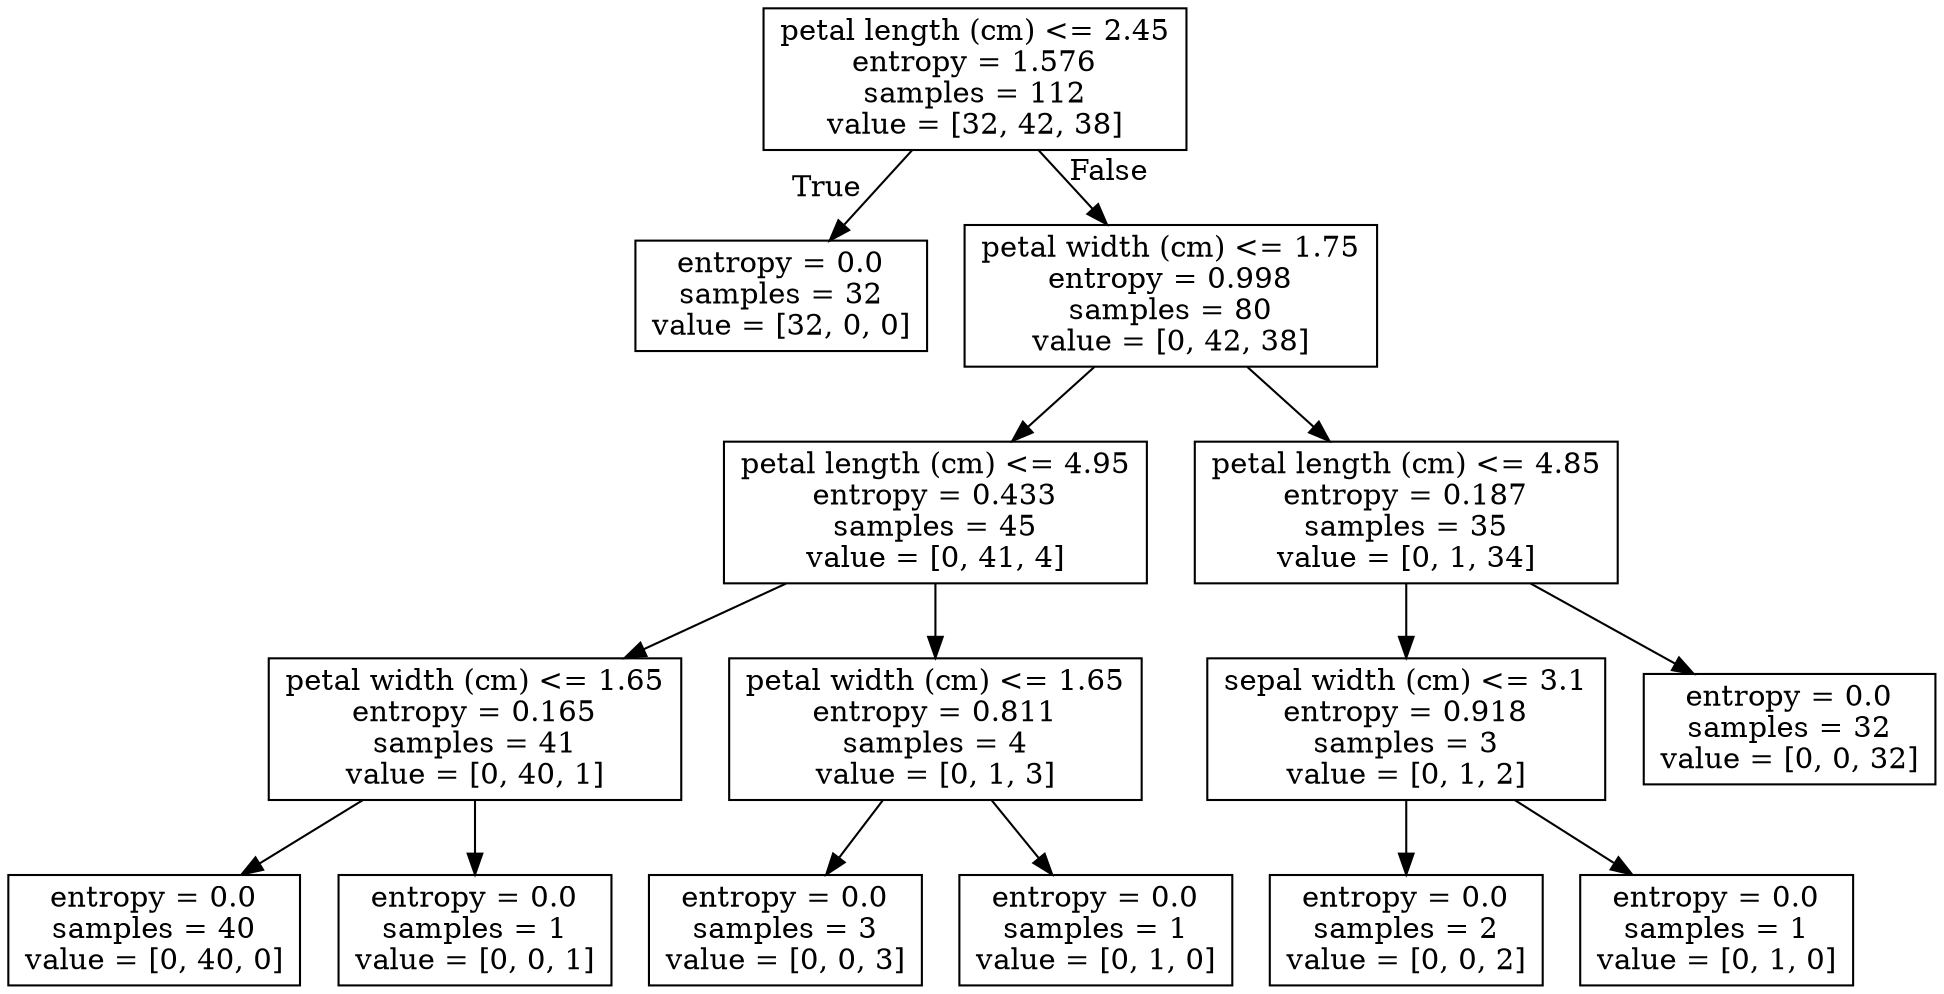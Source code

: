 digraph Tree {
node [shape=box] ;
0 [label="petal length (cm) <= 2.45\nentropy = 1.576\nsamples = 112\nvalue = [32, 42, 38]"] ;
1 [label="entropy = 0.0\nsamples = 32\nvalue = [32, 0, 0]"] ;
0 -> 1 [labeldistance=2.5, labelangle=45, headlabel="True"] ;
2 [label="petal width (cm) <= 1.75\nentropy = 0.998\nsamples = 80\nvalue = [0, 42, 38]"] ;
0 -> 2 [labeldistance=2.5, labelangle=-45, headlabel="False"] ;
3 [label="petal length (cm) <= 4.95\nentropy = 0.433\nsamples = 45\nvalue = [0, 41, 4]"] ;
2 -> 3 ;
4 [label="petal width (cm) <= 1.65\nentropy = 0.165\nsamples = 41\nvalue = [0, 40, 1]"] ;
3 -> 4 ;
5 [label="entropy = 0.0\nsamples = 40\nvalue = [0, 40, 0]"] ;
4 -> 5 ;
6 [label="entropy = 0.0\nsamples = 1\nvalue = [0, 0, 1]"] ;
4 -> 6 ;
7 [label="petal width (cm) <= 1.65\nentropy = 0.811\nsamples = 4\nvalue = [0, 1, 3]"] ;
3 -> 7 ;
8 [label="entropy = 0.0\nsamples = 3\nvalue = [0, 0, 3]"] ;
7 -> 8 ;
9 [label="entropy = 0.0\nsamples = 1\nvalue = [0, 1, 0]"] ;
7 -> 9 ;
10 [label="petal length (cm) <= 4.85\nentropy = 0.187\nsamples = 35\nvalue = [0, 1, 34]"] ;
2 -> 10 ;
11 [label="sepal width (cm) <= 3.1\nentropy = 0.918\nsamples = 3\nvalue = [0, 1, 2]"] ;
10 -> 11 ;
12 [label="entropy = 0.0\nsamples = 2\nvalue = [0, 0, 2]"] ;
11 -> 12 ;
13 [label="entropy = 0.0\nsamples = 1\nvalue = [0, 1, 0]"] ;
11 -> 13 ;
14 [label="entropy = 0.0\nsamples = 32\nvalue = [0, 0, 32]"] ;
10 -> 14 ;
}